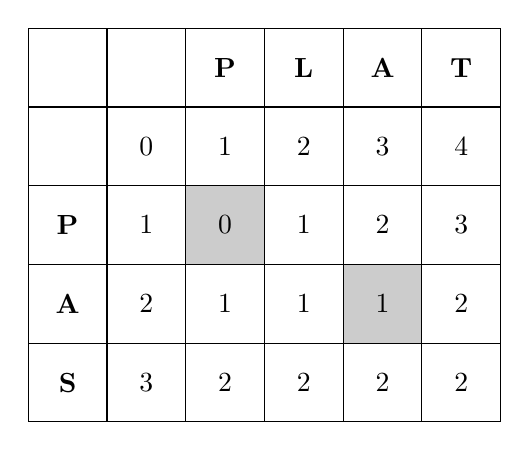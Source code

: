 \begin{tikzpicture}

% Lettres communes
\fill[black!20] (1,-1) rectangle ++(1,1);
\fill[black!20] (3,-2) rectangle ++(1,1);

% Grille
\draw (-1,2) grid ++(6,-5);

% Mot 1
\node at (-0.5,-0.5) {\bf P};
\node at (-0.5,-1.5) {\bf A};
\node at (-0.5,-2.5) {\bf S};

% Mot 2
\node at (1.5,1.5) {\bf P};
\node at (2.5,1.5) {\bf L};
\node at (3.5,1.5) {\bf A};
\node at (4.5,1.5) {\bf T};


% Initialisation
\foreach \i in {0,...,4}{
  \node at (\i+0.5,0.5) {$\i$};
}
\foreach \i in {1,...,3}{
  \node at (0.5,-\i+0.5) {$\i$};
}


% Cases intÃ©rieurs

% Ligne 1
\node at (1.5,-0.5) {$0$};
\node at (2.5,-0.5) {$1$};
\node at (3.5,-0.5) {$2$};
\node at (4.5,-0.5) {$3$};

% Ligne 2
\node at (1.5,-1.5) {$1$};
\node at (2.5,-1.5) {$1$};
\node at (3.5,-1.5) {$1$};
\node at (4.5,-1.5) {$2$};

% Ligne 3
\node at (1.5,-2.5) {$2$};
\node at (2.5,-2.5) {$2$};
\node at (3.5,-2.5) {$2$};
\node at (4.5,-2.5) {$2$};


\end{tikzpicture}